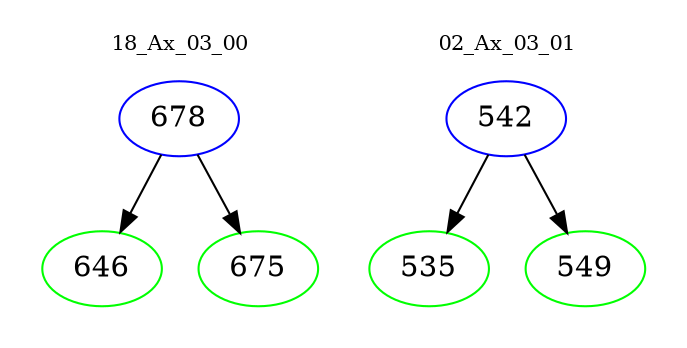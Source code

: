 digraph{
subgraph cluster_0 {
color = white
label = "18_Ax_03_00";
fontsize=10;
T0_678 [label="678", color="blue"]
T0_678 -> T0_646 [color="black"]
T0_646 [label="646", color="green"]
T0_678 -> T0_675 [color="black"]
T0_675 [label="675", color="green"]
}
subgraph cluster_1 {
color = white
label = "02_Ax_03_01";
fontsize=10;
T1_542 [label="542", color="blue"]
T1_542 -> T1_535 [color="black"]
T1_535 [label="535", color="green"]
T1_542 -> T1_549 [color="black"]
T1_549 [label="549", color="green"]
}
}

